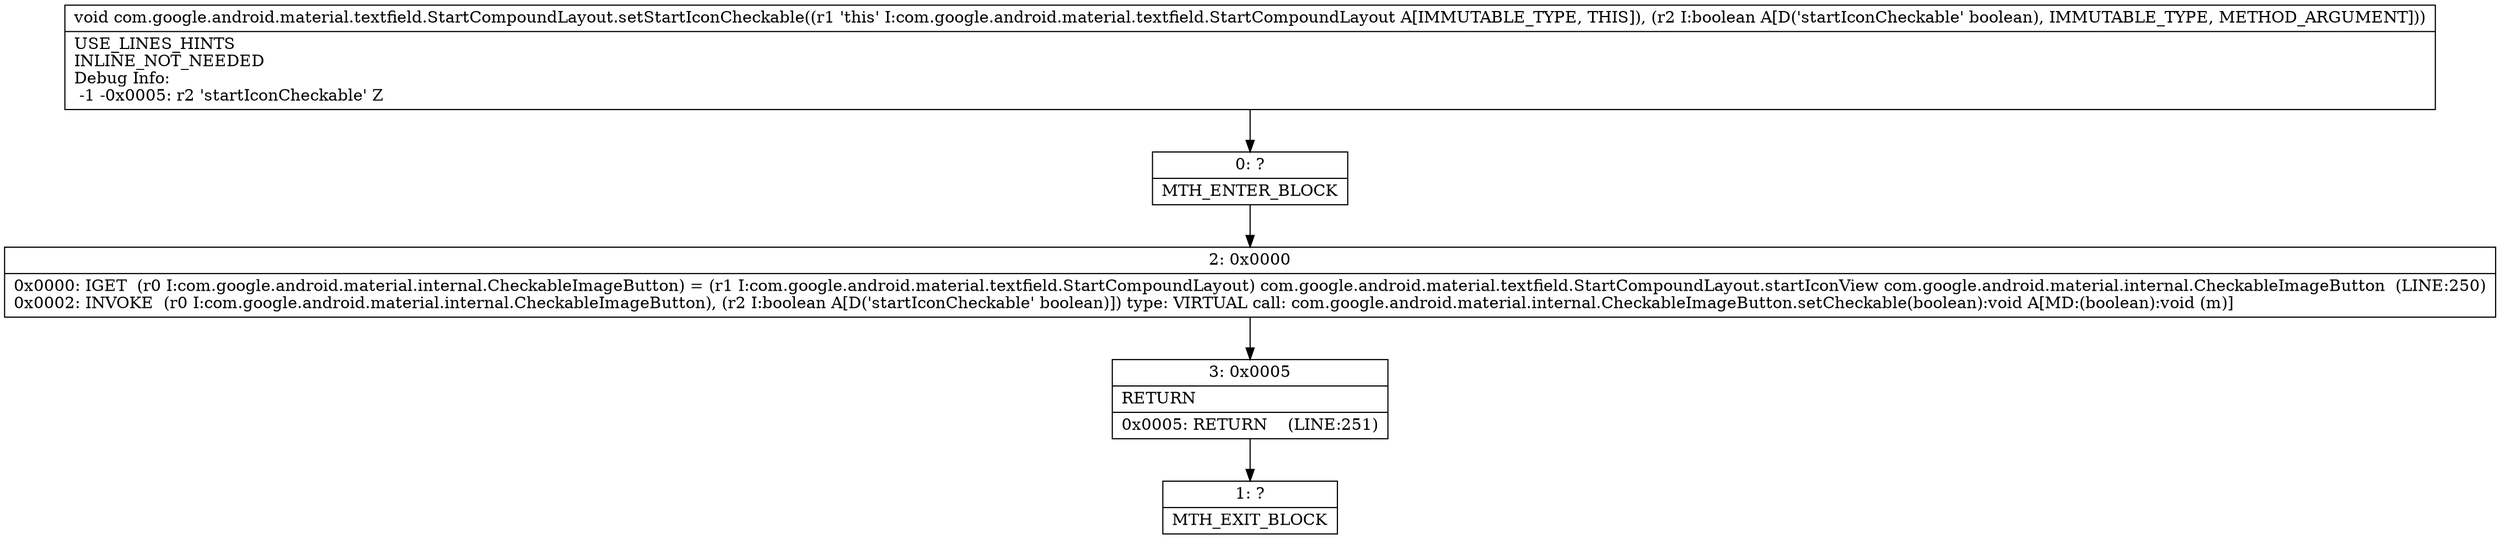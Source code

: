 digraph "CFG forcom.google.android.material.textfield.StartCompoundLayout.setStartIconCheckable(Z)V" {
Node_0 [shape=record,label="{0\:\ ?|MTH_ENTER_BLOCK\l}"];
Node_2 [shape=record,label="{2\:\ 0x0000|0x0000: IGET  (r0 I:com.google.android.material.internal.CheckableImageButton) = (r1 I:com.google.android.material.textfield.StartCompoundLayout) com.google.android.material.textfield.StartCompoundLayout.startIconView com.google.android.material.internal.CheckableImageButton  (LINE:250)\l0x0002: INVOKE  (r0 I:com.google.android.material.internal.CheckableImageButton), (r2 I:boolean A[D('startIconCheckable' boolean)]) type: VIRTUAL call: com.google.android.material.internal.CheckableImageButton.setCheckable(boolean):void A[MD:(boolean):void (m)]\l}"];
Node_3 [shape=record,label="{3\:\ 0x0005|RETURN\l|0x0005: RETURN    (LINE:251)\l}"];
Node_1 [shape=record,label="{1\:\ ?|MTH_EXIT_BLOCK\l}"];
MethodNode[shape=record,label="{void com.google.android.material.textfield.StartCompoundLayout.setStartIconCheckable((r1 'this' I:com.google.android.material.textfield.StartCompoundLayout A[IMMUTABLE_TYPE, THIS]), (r2 I:boolean A[D('startIconCheckable' boolean), IMMUTABLE_TYPE, METHOD_ARGUMENT]))  | USE_LINES_HINTS\lINLINE_NOT_NEEDED\lDebug Info:\l  \-1 \-0x0005: r2 'startIconCheckable' Z\l}"];
MethodNode -> Node_0;Node_0 -> Node_2;
Node_2 -> Node_3;
Node_3 -> Node_1;
}

